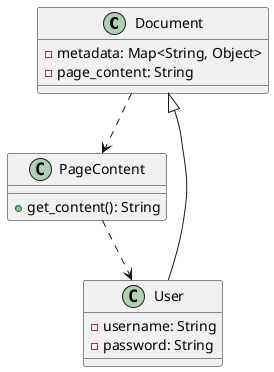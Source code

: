 @startuml
class Document {
    - metadata: Map<String, Object>
    - page_content: String
}

class User {
    - username: String
    - password: String
}

class PageContent {
    + get_content(): String
}

Document ..> PageContent
PageContent ..> User
User --|> Document

@enduml